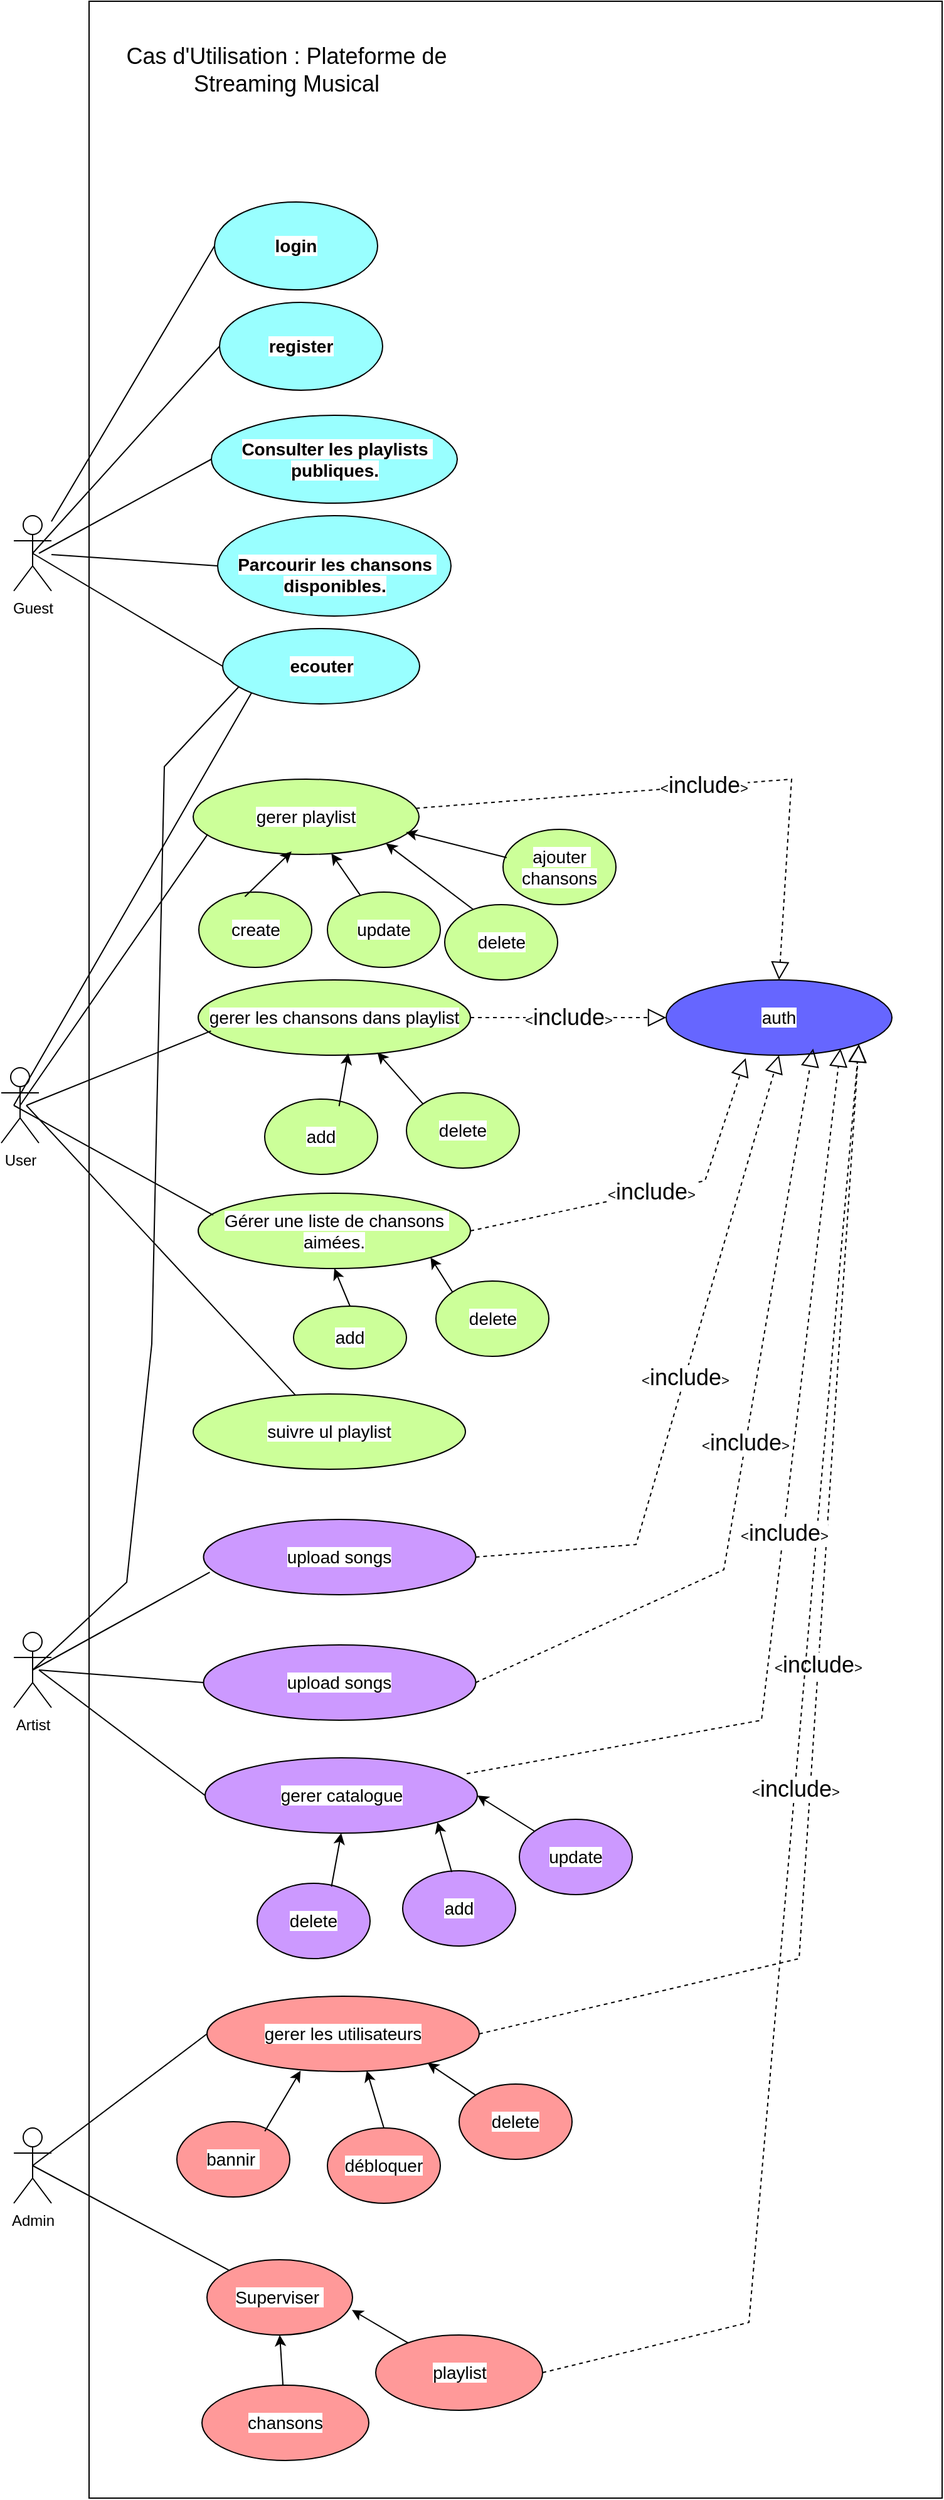<mxfile version="26.0.6">
  <diagram id="C5RBs43oDa-KdzZeNtuy" name="Page-1">
    <mxGraphModel dx="1698" dy="1969" grid="1" gridSize="10" guides="1" tooltips="1" connect="1" arrows="1" fold="1" page="1" pageScale="1" pageWidth="827" pageHeight="1169" math="0" shadow="0">
      <root>
        <mxCell id="WIyWlLk6GJQsqaUBKTNV-0" />
        <mxCell id="WIyWlLk6GJQsqaUBKTNV-1" parent="WIyWlLk6GJQsqaUBKTNV-0" />
        <mxCell id="t3SlZqe1kz81l5XPFdOe-0" value="Guest" style="shape=umlActor;verticalLabelPosition=bottom;verticalAlign=top;html=1;outlineConnect=0;" vertex="1" parent="WIyWlLk6GJQsqaUBKTNV-1">
          <mxGeometry x="80" y="70" width="30" height="60" as="geometry" />
        </mxCell>
        <mxCell id="t3SlZqe1kz81l5XPFdOe-1" value="" style="rounded=0;whiteSpace=wrap;html=1;" vertex="1" parent="WIyWlLk6GJQsqaUBKTNV-1">
          <mxGeometry x="140" y="-340" width="680" height="1990" as="geometry" />
        </mxCell>
        <mxCell id="t3SlZqe1kz81l5XPFdOe-2" value="Artist" style="shape=umlActor;verticalLabelPosition=bottom;verticalAlign=top;html=1;outlineConnect=0;" vertex="1" parent="WIyWlLk6GJQsqaUBKTNV-1">
          <mxGeometry x="80" y="960" width="30" height="60" as="geometry" />
        </mxCell>
        <mxCell id="t3SlZqe1kz81l5XPFdOe-3" value="User" style="shape=umlActor;verticalLabelPosition=bottom;verticalAlign=top;html=1;outlineConnect=0;" vertex="1" parent="WIyWlLk6GJQsqaUBKTNV-1">
          <mxGeometry x="70" y="510" width="30" height="60" as="geometry" />
        </mxCell>
        <mxCell id="t3SlZqe1kz81l5XPFdOe-4" value="Admin" style="shape=umlActor;verticalLabelPosition=bottom;verticalAlign=top;html=1;outlineConnect=0;" vertex="1" parent="WIyWlLk6GJQsqaUBKTNV-1">
          <mxGeometry x="80" y="1355" width="30" height="60" as="geometry" />
        </mxCell>
        <mxCell id="t3SlZqe1kz81l5XPFdOe-7" value="&lt;span style=&quot;font-family: &amp;quot;Nunito Sans&amp;quot;, sans-serif; font-size: 14px; text-align: start; white-space-collapse: preserve; background-color: rgb(255, 255, 255);&quot;&gt;&lt;b&gt;Consulter les playlists publiques.&lt;/b&gt;&lt;/span&gt;" style="ellipse;whiteSpace=wrap;html=1;fillColor=#99FFFF;" vertex="1" parent="WIyWlLk6GJQsqaUBKTNV-1">
          <mxGeometry x="237.5" y="-10" width="196" height="70" as="geometry" />
        </mxCell>
        <mxCell id="t3SlZqe1kz81l5XPFdOe-8" value="&lt;b&gt;&lt;br&gt;&lt;span style=&quot;color: rgb(0, 0, 0); font-family: &amp;quot;Nunito Sans&amp;quot;, sans-serif; font-size: 14px; font-style: normal; font-variant-ligatures: normal; font-variant-caps: normal; letter-spacing: normal; orphans: 2; text-align: start; text-indent: 0px; text-transform: none; widows: 2; word-spacing: 0px; -webkit-text-stroke-width: 0px; white-space: pre-wrap; background-color: rgb(255, 255, 255); text-decoration-thickness: initial; text-decoration-style: initial; text-decoration-color: initial; float: none; display: inline !important;&quot;&gt;Parcourir les chansons disponibles.&lt;/span&gt;&lt;/b&gt;" style="ellipse;whiteSpace=wrap;html=1;fillColor=#99FFFF;" vertex="1" parent="WIyWlLk6GJQsqaUBKTNV-1">
          <mxGeometry x="242.5" y="70" width="186" height="80" as="geometry" />
        </mxCell>
        <mxCell id="t3SlZqe1kz81l5XPFdOe-9" value="&lt;div style=&quot;text-align: start;&quot;&gt;&lt;span style=&quot;color: light-dark(rgb(0, 0, 0), rgb(255, 255, 255)); font-size: 14px; white-space-collapse: preserve; background-color: rgb(255, 255, 255);&quot;&gt;&lt;font face=&quot;Nunito Sans, sans-serif&quot;&gt;gerer playlist&lt;/font&gt;&lt;/span&gt;&lt;/div&gt;" style="ellipse;whiteSpace=wrap;html=1;fillColor=#CCFF99;" vertex="1" parent="WIyWlLk6GJQsqaUBKTNV-1">
          <mxGeometry x="223" y="280" width="180" height="60" as="geometry" />
        </mxCell>
        <mxCell id="t3SlZqe1kz81l5XPFdOe-10" value="&lt;div style=&quot;text-align: start;&quot;&gt;&lt;span style=&quot;color: light-dark(rgb(0, 0, 0), rgb(255, 255, 255)); font-size: 14px; white-space-collapse: preserve; background-color: rgb(255, 255, 255);&quot;&gt;&lt;font face=&quot;Nunito Sans, sans-serif&quot;&gt;create&lt;/font&gt;&lt;/span&gt;&lt;/div&gt;" style="ellipse;whiteSpace=wrap;html=1;fillColor=#CCFF99;" vertex="1" parent="WIyWlLk6GJQsqaUBKTNV-1">
          <mxGeometry x="227.5" y="370" width="90" height="60" as="geometry" />
        </mxCell>
        <mxCell id="t3SlZqe1kz81l5XPFdOe-11" value="&lt;div style=&quot;text-align: start;&quot;&gt;&lt;span style=&quot;color: light-dark(rgb(0, 0, 0), rgb(255, 255, 255)); font-size: 14px; white-space-collapse: preserve; background-color: rgb(255, 255, 255);&quot;&gt;&lt;font face=&quot;Nunito Sans, sans-serif&quot;&gt;delete&lt;/font&gt;&lt;/span&gt;&lt;/div&gt;" style="ellipse;whiteSpace=wrap;html=1;fillColor=#CCFF99;" vertex="1" parent="WIyWlLk6GJQsqaUBKTNV-1">
          <mxGeometry x="423.5" y="380" width="90" height="60" as="geometry" />
        </mxCell>
        <mxCell id="t3SlZqe1kz81l5XPFdOe-12" value="&lt;div style=&quot;text-align: start;&quot;&gt;&lt;span style=&quot;color: light-dark(rgb(0, 0, 0), rgb(255, 255, 255)); font-size: 14px; white-space-collapse: preserve; background-color: rgb(255, 255, 255);&quot;&gt;&lt;font face=&quot;Nunito Sans, sans-serif&quot;&gt;update&lt;/font&gt;&lt;/span&gt;&lt;/div&gt;" style="ellipse;whiteSpace=wrap;html=1;fillColor=#CCFF99;" vertex="1" parent="WIyWlLk6GJQsqaUBKTNV-1">
          <mxGeometry x="330" y="370" width="90" height="60" as="geometry" />
        </mxCell>
        <mxCell id="t3SlZqe1kz81l5XPFdOe-13" value="&lt;font face=&quot;Nunito Sans, sans-serif&quot;&gt;&lt;span style=&quot;font-size: 14px; white-space-collapse: preserve; background-color: rgb(255, 255, 255);&quot;&gt;gerer les chansons dans playlist&lt;/span&gt;&lt;/font&gt;" style="ellipse;whiteSpace=wrap;html=1;fillColor=#CCFF99;" vertex="1" parent="WIyWlLk6GJQsqaUBKTNV-1">
          <mxGeometry x="227" y="440" width="217" height="60" as="geometry" />
        </mxCell>
        <mxCell id="t3SlZqe1kz81l5XPFdOe-14" value="&lt;div style=&quot;text-align: start;&quot;&gt;&lt;span style=&quot;color: light-dark(rgb(0, 0, 0), rgb(255, 255, 255)); font-size: 14px; white-space-collapse: preserve; background-color: rgb(255, 255, 255);&quot;&gt;&lt;font face=&quot;Nunito Sans, sans-serif&quot;&gt;add&lt;/font&gt;&lt;/span&gt;&lt;/div&gt;" style="ellipse;whiteSpace=wrap;html=1;fillColor=#CCFF99;" vertex="1" parent="WIyWlLk6GJQsqaUBKTNV-1">
          <mxGeometry x="280" y="535" width="90" height="60" as="geometry" />
        </mxCell>
        <mxCell id="t3SlZqe1kz81l5XPFdOe-15" value="&lt;div style=&quot;text-align: start;&quot;&gt;&lt;span style=&quot;color: light-dark(rgb(0, 0, 0), rgb(255, 255, 255)); font-size: 14px; white-space-collapse: preserve; background-color: rgb(255, 255, 255);&quot;&gt;&lt;font face=&quot;Nunito Sans, sans-serif&quot;&gt;delete&lt;/font&gt;&lt;/span&gt;&lt;/div&gt;" style="ellipse;whiteSpace=wrap;html=1;fillColor=#CCFF99;" vertex="1" parent="WIyWlLk6GJQsqaUBKTNV-1">
          <mxGeometry x="393" y="530" width="90" height="60" as="geometry" />
        </mxCell>
        <mxCell id="t3SlZqe1kz81l5XPFdOe-17" value="&lt;font face=&quot;Nunito Sans, sans-serif&quot;&gt;&lt;span style=&quot;font-size: 14px; white-space-collapse: preserve; background-color: rgb(255, 255, 255);&quot;&gt;suivre ul playlist&lt;/span&gt;&lt;/font&gt;" style="ellipse;whiteSpace=wrap;html=1;fillColor=#CCFF99;" vertex="1" parent="WIyWlLk6GJQsqaUBKTNV-1">
          <mxGeometry x="223" y="770" width="217" height="60" as="geometry" />
        </mxCell>
        <mxCell id="t3SlZqe1kz81l5XPFdOe-18" value="&lt;span style=&quot;font-family: &amp;quot;Nunito Sans&amp;quot;, sans-serif; font-size: 14px; text-align: start; white-space-collapse: preserve; background-color: rgb(255, 255, 255);&quot;&gt;Gérer une liste de chansons aimées.&lt;/span&gt;" style="ellipse;whiteSpace=wrap;html=1;fillColor=#CCFF99;" vertex="1" parent="WIyWlLk6GJQsqaUBKTNV-1">
          <mxGeometry x="227" y="610" width="217" height="60" as="geometry" />
        </mxCell>
        <mxCell id="t3SlZqe1kz81l5XPFdOe-19" value="&lt;div style=&quot;text-align: start;&quot;&gt;&lt;span style=&quot;color: light-dark(rgb(0, 0, 0), rgb(255, 255, 255)); font-size: 14px; white-space-collapse: preserve; background-color: rgb(255, 255, 255);&quot;&gt;&lt;font face=&quot;Nunito Sans, sans-serif&quot;&gt;add&lt;/font&gt;&lt;/span&gt;&lt;/div&gt;" style="ellipse;whiteSpace=wrap;html=1;fillColor=#CCFF99;" vertex="1" parent="WIyWlLk6GJQsqaUBKTNV-1">
          <mxGeometry x="303" y="700" width="90" height="50" as="geometry" />
        </mxCell>
        <mxCell id="t3SlZqe1kz81l5XPFdOe-20" value="&lt;div style=&quot;text-align: start;&quot;&gt;&lt;span style=&quot;color: light-dark(rgb(0, 0, 0), rgb(255, 255, 255)); font-size: 14px; white-space-collapse: preserve; background-color: rgb(255, 255, 255);&quot;&gt;&lt;font face=&quot;Nunito Sans, sans-serif&quot;&gt;delete&lt;/font&gt;&lt;/span&gt;&lt;/div&gt;" style="ellipse;whiteSpace=wrap;html=1;fillColor=#CCFF99;" vertex="1" parent="WIyWlLk6GJQsqaUBKTNV-1">
          <mxGeometry x="416.5" y="680" width="90" height="60" as="geometry" />
        </mxCell>
        <mxCell id="t3SlZqe1kz81l5XPFdOe-21" value="&lt;font face=&quot;Nunito Sans, sans-serif&quot;&gt;&lt;span style=&quot;font-size: 14px; white-space-collapse: preserve; background-color: rgb(255, 255, 255);&quot;&gt;upload songs&lt;/span&gt;&lt;/font&gt;" style="ellipse;whiteSpace=wrap;html=1;fillColor=#CC99FF;" vertex="1" parent="WIyWlLk6GJQsqaUBKTNV-1">
          <mxGeometry x="231.25" y="870" width="217" height="60" as="geometry" />
        </mxCell>
        <mxCell id="t3SlZqe1kz81l5XPFdOe-22" value="&lt;font face=&quot;Nunito Sans, sans-serif&quot;&gt;&lt;span style=&quot;font-size: 14px; white-space-collapse: preserve; background-color: rgb(255, 255, 255);&quot;&gt;upload songs&lt;/span&gt;&lt;/font&gt;" style="ellipse;whiteSpace=wrap;html=1;fillColor=#CC99FF;" vertex="1" parent="WIyWlLk6GJQsqaUBKTNV-1">
          <mxGeometry x="231.25" y="970" width="217" height="60" as="geometry" />
        </mxCell>
        <mxCell id="t3SlZqe1kz81l5XPFdOe-23" value="&lt;font face=&quot;Nunito Sans, sans-serif&quot;&gt;&lt;span style=&quot;font-size: 14px; white-space-collapse: preserve; background-color: rgb(255, 255, 255);&quot;&gt;gerer &lt;/span&gt;&lt;/font&gt;&lt;span style=&quot;background-color: light-dark(rgb(255, 255, 255), rgb(18, 18, 18)); font-size: 14px; white-space-collapse: preserve; font-family: &amp;quot;Nunito Sans&amp;quot;, sans-serif; color: light-dark(rgb(0, 0, 0), rgb(255, 255, 255));&quot;&gt;catalogue&lt;/span&gt;" style="ellipse;whiteSpace=wrap;html=1;fillColor=#CC99FF;" vertex="1" parent="WIyWlLk6GJQsqaUBKTNV-1">
          <mxGeometry x="232.5" y="1060" width="217" height="60" as="geometry" />
        </mxCell>
        <mxCell id="t3SlZqe1kz81l5XPFdOe-25" value="&lt;font face=&quot;Nunito Sans, sans-serif&quot;&gt;&lt;span style=&quot;font-size: 14px; white-space-collapse: preserve; background-color: rgb(255, 255, 255);&quot;&gt;gerer les utilisateurs&lt;/span&gt;&lt;/font&gt;" style="ellipse;whiteSpace=wrap;html=1;fillColor=#FF9999;" vertex="1" parent="WIyWlLk6GJQsqaUBKTNV-1">
          <mxGeometry x="234" y="1250" width="217" height="60" as="geometry" />
        </mxCell>
        <mxCell id="t3SlZqe1kz81l5XPFdOe-26" value="&lt;div style=&quot;text-align: start;&quot;&gt;&lt;span style=&quot;font-family: &amp;quot;Nunito Sans&amp;quot;, sans-serif; font-size: 14px; white-space-collapse: preserve; background-color: rgb(255, 255, 255);&quot;&gt;bannir &lt;/span&gt;&lt;/div&gt;" style="ellipse;whiteSpace=wrap;html=1;fillColor=#FF9999;" vertex="1" parent="WIyWlLk6GJQsqaUBKTNV-1">
          <mxGeometry x="210" y="1350" width="90" height="60" as="geometry" />
        </mxCell>
        <mxCell id="t3SlZqe1kz81l5XPFdOe-27" value="&lt;div style=&quot;text-align: start;&quot;&gt;&lt;span style=&quot;color: light-dark(rgb(0, 0, 0), rgb(255, 255, 255)); font-size: 14px; white-space-collapse: preserve; background-color: rgb(255, 255, 255);&quot;&gt;&lt;font face=&quot;Nunito Sans, sans-serif&quot;&gt;delete&lt;/font&gt;&lt;/span&gt;&lt;/div&gt;" style="ellipse;whiteSpace=wrap;html=1;fillColor=#FF9999;" vertex="1" parent="WIyWlLk6GJQsqaUBKTNV-1">
          <mxGeometry x="435" y="1320" width="90" height="60" as="geometry" />
        </mxCell>
        <mxCell id="t3SlZqe1kz81l5XPFdOe-28" value="&lt;div style=&quot;text-align: start;&quot;&gt;&lt;span style=&quot;font-family: &amp;quot;Nunito Sans&amp;quot;, sans-serif; font-size: 14px; white-space-collapse: preserve; background-color: rgb(255, 255, 255);&quot;&gt;débloquer&lt;/span&gt;&lt;/div&gt;" style="ellipse;whiteSpace=wrap;html=1;fillColor=#FF9999;" vertex="1" parent="WIyWlLk6GJQsqaUBKTNV-1">
          <mxGeometry x="330" y="1355" width="90" height="60" as="geometry" />
        </mxCell>
        <mxCell id="t3SlZqe1kz81l5XPFdOe-29" value="&lt;font face=&quot;Nunito Sans, sans-serif&quot;&gt;&lt;span style=&quot;font-size: 14px; white-space-collapse: preserve; background-color: rgb(255, 255, 255);&quot;&gt;chansons&lt;/span&gt;&lt;/font&gt;" style="ellipse;whiteSpace=wrap;html=1;fillColor=#FF9999;" vertex="1" parent="WIyWlLk6GJQsqaUBKTNV-1">
          <mxGeometry x="230" y="1560" width="133" height="60" as="geometry" />
        </mxCell>
        <mxCell id="t3SlZqe1kz81l5XPFdOe-30" value="&lt;div style=&quot;text-align: start;&quot;&gt;&lt;span style=&quot;font-family: &amp;quot;Nunito Sans&amp;quot;, sans-serif; font-size: 14px; white-space-collapse: preserve; background-color: rgb(255, 255, 255);&quot;&gt;Superviser &lt;/span&gt;&lt;/div&gt;" style="ellipse;whiteSpace=wrap;html=1;fillColor=#FF9999;" vertex="1" parent="WIyWlLk6GJQsqaUBKTNV-1">
          <mxGeometry x="234" y="1460" width="116" height="60" as="geometry" />
        </mxCell>
        <mxCell id="t3SlZqe1kz81l5XPFdOe-31" value="&lt;font face=&quot;Nunito Sans, sans-serif&quot;&gt;&lt;span style=&quot;font-size: 14px; white-space-collapse: preserve; background-color: rgb(255, 255, 255);&quot;&gt;playlist&lt;/span&gt;&lt;/font&gt;" style="ellipse;whiteSpace=wrap;html=1;fillColor=#FF9999;" vertex="1" parent="WIyWlLk6GJQsqaUBKTNV-1">
          <mxGeometry x="368.5" y="1520" width="133" height="60" as="geometry" />
        </mxCell>
        <mxCell id="t3SlZqe1kz81l5XPFdOe-33" value="&lt;span style=&quot;font-family: &amp;quot;Nunito Sans&amp;quot;, sans-serif; font-size: 14px; text-align: start; white-space-collapse: preserve; background-color: rgb(255, 255, 255);&quot;&gt;&lt;b&gt;register&lt;/b&gt;&lt;/span&gt;" style="ellipse;whiteSpace=wrap;html=1;fillColor=#99FFFF;" vertex="1" parent="WIyWlLk6GJQsqaUBKTNV-1">
          <mxGeometry x="244" y="-100" width="130" height="70" as="geometry" />
        </mxCell>
        <mxCell id="t3SlZqe1kz81l5XPFdOe-34" value="&lt;font style=&quot;font-size: 18px;&quot;&gt;Cas d&#39;Utilisation : Plateforme de Streaming Musical&lt;/font&gt;" style="text;html=1;align=center;verticalAlign=middle;whiteSpace=wrap;rounded=0;" vertex="1" parent="WIyWlLk6GJQsqaUBKTNV-1">
          <mxGeometry x="158.5" y="-300" width="276.5" height="30" as="geometry" />
        </mxCell>
        <mxCell id="t3SlZqe1kz81l5XPFdOe-35" value="" style="endArrow=classic;html=1;rounded=0;entryX=0.436;entryY=0.96;entryDx=0;entryDy=0;entryPerimeter=0;exitX=0.408;exitY=0.061;exitDx=0;exitDy=0;exitPerimeter=0;" edge="1" parent="WIyWlLk6GJQsqaUBKTNV-1" source="t3SlZqe1kz81l5XPFdOe-10" target="t3SlZqe1kz81l5XPFdOe-9">
          <mxGeometry width="50" height="50" relative="1" as="geometry">
            <mxPoint x="723" y="540" as="sourcePoint" />
            <mxPoint x="773" y="490" as="targetPoint" />
          </mxGeometry>
        </mxCell>
        <mxCell id="t3SlZqe1kz81l5XPFdOe-36" value="" style="endArrow=classic;html=1;rounded=0;" edge="1" parent="WIyWlLk6GJQsqaUBKTNV-1" source="t3SlZqe1kz81l5XPFdOe-12" target="t3SlZqe1kz81l5XPFdOe-9">
          <mxGeometry width="50" height="50" relative="1" as="geometry">
            <mxPoint x="310" y="399" as="sourcePoint" />
            <mxPoint x="331" y="348" as="targetPoint" />
          </mxGeometry>
        </mxCell>
        <mxCell id="t3SlZqe1kz81l5XPFdOe-37" value="" style="endArrow=classic;html=1;rounded=0;exitX=0.251;exitY=0.063;exitDx=0;exitDy=0;exitPerimeter=0;entryX=1;entryY=1;entryDx=0;entryDy=0;" edge="1" parent="WIyWlLk6GJQsqaUBKTNV-1" source="t3SlZqe1kz81l5XPFdOe-11" target="t3SlZqe1kz81l5XPFdOe-9">
          <mxGeometry width="50" height="50" relative="1" as="geometry">
            <mxPoint x="388" y="378" as="sourcePoint" />
            <mxPoint x="365" y="349" as="targetPoint" />
          </mxGeometry>
        </mxCell>
        <mxCell id="t3SlZqe1kz81l5XPFdOe-38" value="" style="endArrow=classic;html=1;rounded=0;entryX=0.551;entryY=0.976;entryDx=0;entryDy=0;entryPerimeter=0;exitX=0.659;exitY=0.094;exitDx=0;exitDy=0;exitPerimeter=0;" edge="1" parent="WIyWlLk6GJQsqaUBKTNV-1" source="t3SlZqe1kz81l5XPFdOe-14" target="t3SlZqe1kz81l5XPFdOe-13">
          <mxGeometry width="50" height="50" relative="1" as="geometry">
            <mxPoint x="613" y="630" as="sourcePoint" />
            <mxPoint x="663" y="580" as="targetPoint" />
          </mxGeometry>
        </mxCell>
        <mxCell id="t3SlZqe1kz81l5XPFdOe-39" value="" style="endArrow=classic;html=1;rounded=0;entryX=0.658;entryY=0.963;entryDx=0;entryDy=0;entryPerimeter=0;exitX=0;exitY=0;exitDx=0;exitDy=0;" edge="1" parent="WIyWlLk6GJQsqaUBKTNV-1" source="t3SlZqe1kz81l5XPFdOe-15" target="t3SlZqe1kz81l5XPFdOe-13">
          <mxGeometry width="50" height="50" relative="1" as="geometry">
            <mxPoint x="349" y="551" as="sourcePoint" />
            <mxPoint x="357" y="509" as="targetPoint" />
          </mxGeometry>
        </mxCell>
        <mxCell id="t3SlZqe1kz81l5XPFdOe-40" value="" style="endArrow=classic;html=1;rounded=0;entryX=0.5;entryY=1;entryDx=0;entryDy=0;exitX=0.5;exitY=0;exitDx=0;exitDy=0;" edge="1" parent="WIyWlLk6GJQsqaUBKTNV-1" source="t3SlZqe1kz81l5XPFdOe-19" target="t3SlZqe1kz81l5XPFdOe-18">
          <mxGeometry width="50" height="50" relative="1" as="geometry">
            <mxPoint x="349" y="551" as="sourcePoint" />
            <mxPoint x="357" y="509" as="targetPoint" />
          </mxGeometry>
        </mxCell>
        <mxCell id="t3SlZqe1kz81l5XPFdOe-41" value="" style="endArrow=classic;html=1;rounded=0;entryX=1;entryY=1;entryDx=0;entryDy=0;exitX=0;exitY=0;exitDx=0;exitDy=0;" edge="1" parent="WIyWlLk6GJQsqaUBKTNV-1" source="t3SlZqe1kz81l5XPFdOe-20" target="t3SlZqe1kz81l5XPFdOe-18">
          <mxGeometry width="50" height="50" relative="1" as="geometry">
            <mxPoint x="368" y="712" as="sourcePoint" />
            <mxPoint x="346" y="680" as="targetPoint" />
          </mxGeometry>
        </mxCell>
        <mxCell id="t3SlZqe1kz81l5XPFdOe-42" value="&lt;span style=&quot;font-family: &amp;quot;Nunito Sans&amp;quot;, sans-serif; font-size: 14px; text-align: start; white-space-collapse: preserve; background-color: rgb(255, 255, 255);&quot;&gt;&lt;b&gt;login&lt;/b&gt;&lt;/span&gt;" style="ellipse;whiteSpace=wrap;html=1;fillColor=#99FFFF;" vertex="1" parent="WIyWlLk6GJQsqaUBKTNV-1">
          <mxGeometry x="240" y="-180" width="130" height="70" as="geometry" />
        </mxCell>
        <mxCell id="t3SlZqe1kz81l5XPFdOe-43" value="" style="endArrow=none;html=1;rounded=0;entryX=0;entryY=0.5;entryDx=0;entryDy=0;" edge="1" parent="WIyWlLk6GJQsqaUBKTNV-1" source="t3SlZqe1kz81l5XPFdOe-0" target="t3SlZqe1kz81l5XPFdOe-42">
          <mxGeometry width="50" height="50" relative="1" as="geometry">
            <mxPoint x="500" y="180" as="sourcePoint" />
            <mxPoint x="550" y="130" as="targetPoint" />
          </mxGeometry>
        </mxCell>
        <mxCell id="t3SlZqe1kz81l5XPFdOe-44" value="" style="endArrow=none;html=1;rounded=0;entryX=0;entryY=0.5;entryDx=0;entryDy=0;exitX=0.5;exitY=0.5;exitDx=0;exitDy=0;exitPerimeter=0;" edge="1" parent="WIyWlLk6GJQsqaUBKTNV-1" source="t3SlZqe1kz81l5XPFdOe-0" target="t3SlZqe1kz81l5XPFdOe-33">
          <mxGeometry width="50" height="50" relative="1" as="geometry">
            <mxPoint x="120" y="93" as="sourcePoint" />
            <mxPoint x="240" y="-45" as="targetPoint" />
          </mxGeometry>
        </mxCell>
        <mxCell id="t3SlZqe1kz81l5XPFdOe-45" value="" style="endArrow=none;html=1;rounded=0;entryX=0;entryY=0.5;entryDx=0;entryDy=0;" edge="1" parent="WIyWlLk6GJQsqaUBKTNV-1" target="t3SlZqe1kz81l5XPFdOe-7">
          <mxGeometry width="50" height="50" relative="1" as="geometry">
            <mxPoint x="100" y="100" as="sourcePoint" />
            <mxPoint x="244" y="35" as="targetPoint" />
          </mxGeometry>
        </mxCell>
        <mxCell id="t3SlZqe1kz81l5XPFdOe-46" value="" style="endArrow=none;html=1;rounded=0;entryX=0;entryY=0.5;entryDx=0;entryDy=0;" edge="1" parent="WIyWlLk6GJQsqaUBKTNV-1" source="t3SlZqe1kz81l5XPFdOe-0" target="t3SlZqe1kz81l5XPFdOe-8">
          <mxGeometry width="50" height="50" relative="1" as="geometry">
            <mxPoint x="110" y="110" as="sourcePoint" />
            <mxPoint x="238" y="125" as="targetPoint" />
          </mxGeometry>
        </mxCell>
        <mxCell id="t3SlZqe1kz81l5XPFdOe-47" value="&lt;div style=&quot;text-align: start;&quot;&gt;&lt;span style=&quot;color: light-dark(rgb(0, 0, 0), rgb(255, 255, 255)); font-size: 14px; white-space-collapse: preserve; background-color: rgb(255, 255, 255);&quot;&gt;&lt;font face=&quot;Nunito Sans, sans-serif&quot;&gt;delete&lt;/font&gt;&lt;/span&gt;&lt;/div&gt;" style="ellipse;whiteSpace=wrap;html=1;fillColor=#CC99FF;" vertex="1" parent="WIyWlLk6GJQsqaUBKTNV-1">
          <mxGeometry x="274" y="1160" width="90" height="60" as="geometry" />
        </mxCell>
        <mxCell id="t3SlZqe1kz81l5XPFdOe-48" value="&lt;div style=&quot;text-align: start;&quot;&gt;&lt;span style=&quot;color: light-dark(rgb(0, 0, 0), rgb(255, 255, 255)); font-size: 14px; white-space-collapse: preserve; background-color: rgb(255, 255, 255);&quot;&gt;&lt;font face=&quot;Nunito Sans, sans-serif&quot;&gt;update&lt;/font&gt;&lt;/span&gt;&lt;/div&gt;" style="ellipse;whiteSpace=wrap;html=1;fillColor=#CC99FF;" vertex="1" parent="WIyWlLk6GJQsqaUBKTNV-1">
          <mxGeometry x="483" y="1109" width="90" height="60" as="geometry" />
        </mxCell>
        <mxCell id="t3SlZqe1kz81l5XPFdOe-49" value="&lt;div style=&quot;text-align: start;&quot;&gt;&lt;span style=&quot;color: light-dark(rgb(0, 0, 0), rgb(255, 255, 255)); font-size: 14px; white-space-collapse: preserve; background-color: rgb(255, 255, 255);&quot;&gt;&lt;font face=&quot;Nunito Sans, sans-serif&quot;&gt;add&lt;/font&gt;&lt;/span&gt;&lt;/div&gt;" style="ellipse;whiteSpace=wrap;html=1;fillColor=#CC99FF;" vertex="1" parent="WIyWlLk6GJQsqaUBKTNV-1">
          <mxGeometry x="390" y="1150" width="90" height="60" as="geometry" />
        </mxCell>
        <mxCell id="t3SlZqe1kz81l5XPFdOe-51" value="" style="endArrow=classic;html=1;rounded=0;entryX=1;entryY=0.5;entryDx=0;entryDy=0;" edge="1" parent="WIyWlLk6GJQsqaUBKTNV-1" source="t3SlZqe1kz81l5XPFdOe-48" target="t3SlZqe1kz81l5XPFdOe-23">
          <mxGeometry width="50" height="50" relative="1" as="geometry">
            <mxPoint x="670" y="1060" as="sourcePoint" />
            <mxPoint x="720" y="1010" as="targetPoint" />
          </mxGeometry>
        </mxCell>
        <mxCell id="t3SlZqe1kz81l5XPFdOe-52" value="" style="endArrow=classic;html=1;rounded=0;entryX=1;entryY=1;entryDx=0;entryDy=0;exitX=0.434;exitY=0.017;exitDx=0;exitDy=0;exitPerimeter=0;" edge="1" parent="WIyWlLk6GJQsqaUBKTNV-1" source="t3SlZqe1kz81l5XPFdOe-49" target="t3SlZqe1kz81l5XPFdOe-23">
          <mxGeometry width="50" height="50" relative="1" as="geometry">
            <mxPoint x="505" y="1129" as="sourcePoint" />
            <mxPoint x="460" y="1100" as="targetPoint" />
          </mxGeometry>
        </mxCell>
        <mxCell id="t3SlZqe1kz81l5XPFdOe-53" value="" style="endArrow=classic;html=1;rounded=0;entryX=0.5;entryY=1;entryDx=0;entryDy=0;exitX=0.658;exitY=0.044;exitDx=0;exitDy=0;exitPerimeter=0;" edge="1" parent="WIyWlLk6GJQsqaUBKTNV-1" source="t3SlZqe1kz81l5XPFdOe-47" target="t3SlZqe1kz81l5XPFdOe-23">
          <mxGeometry width="50" height="50" relative="1" as="geometry">
            <mxPoint x="439" y="1161" as="sourcePoint" />
            <mxPoint x="428" y="1121" as="targetPoint" />
          </mxGeometry>
        </mxCell>
        <mxCell id="t3SlZqe1kz81l5XPFdOe-54" value="" style="endArrow=none;html=1;rounded=0;entryX=0.064;entryY=0.732;entryDx=0;entryDy=0;exitX=0.5;exitY=0.5;exitDx=0;exitDy=0;exitPerimeter=0;entryPerimeter=0;" edge="1" parent="WIyWlLk6GJQsqaUBKTNV-1" source="t3SlZqe1kz81l5XPFdOe-3" target="t3SlZqe1kz81l5XPFdOe-9">
          <mxGeometry width="50" height="50" relative="1" as="geometry">
            <mxPoint x="120" y="121" as="sourcePoint" />
            <mxPoint x="243" y="210" as="targetPoint" />
          </mxGeometry>
        </mxCell>
        <mxCell id="t3SlZqe1kz81l5XPFdOe-55" value="" style="endArrow=none;html=1;rounded=0;entryX=0.047;entryY=0.678;entryDx=0;entryDy=0;entryPerimeter=0;" edge="1" parent="WIyWlLk6GJQsqaUBKTNV-1" target="t3SlZqe1kz81l5XPFdOe-13">
          <mxGeometry width="50" height="50" relative="1" as="geometry">
            <mxPoint x="90" y="540" as="sourcePoint" />
            <mxPoint x="245" y="334" as="targetPoint" />
          </mxGeometry>
        </mxCell>
        <mxCell id="t3SlZqe1kz81l5XPFdOe-56" value="" style="endArrow=none;html=1;rounded=0;entryX=0.055;entryY=0.291;entryDx=0;entryDy=0;entryPerimeter=0;" edge="1" parent="WIyWlLk6GJQsqaUBKTNV-1" target="t3SlZqe1kz81l5XPFdOe-18">
          <mxGeometry width="50" height="50" relative="1" as="geometry">
            <mxPoint x="80" y="540" as="sourcePoint" />
            <mxPoint x="247" y="491" as="targetPoint" />
          </mxGeometry>
        </mxCell>
        <mxCell id="t3SlZqe1kz81l5XPFdOe-57" value="" style="endArrow=none;html=1;rounded=0;" edge="1" parent="WIyWlLk6GJQsqaUBKTNV-1" target="t3SlZqe1kz81l5XPFdOe-17">
          <mxGeometry width="50" height="50" relative="1" as="geometry">
            <mxPoint x="90" y="540" as="sourcePoint" />
            <mxPoint x="249" y="637" as="targetPoint" />
          </mxGeometry>
        </mxCell>
        <mxCell id="t3SlZqe1kz81l5XPFdOe-58" value="" style="endArrow=none;html=1;rounded=0;exitX=0.5;exitY=0.5;exitDx=0;exitDy=0;exitPerimeter=0;entryX=0.023;entryY=0.702;entryDx=0;entryDy=0;entryPerimeter=0;" edge="1" parent="WIyWlLk6GJQsqaUBKTNV-1" source="t3SlZqe1kz81l5XPFdOe-2" target="t3SlZqe1kz81l5XPFdOe-21">
          <mxGeometry width="50" height="50" relative="1" as="geometry">
            <mxPoint x="100" y="550" as="sourcePoint" />
            <mxPoint x="315" y="781" as="targetPoint" />
          </mxGeometry>
        </mxCell>
        <mxCell id="t3SlZqe1kz81l5XPFdOe-59" value="" style="endArrow=none;html=1;rounded=0;entryX=0;entryY=0.5;entryDx=0;entryDy=0;" edge="1" parent="WIyWlLk6GJQsqaUBKTNV-1" target="t3SlZqe1kz81l5XPFdOe-22">
          <mxGeometry width="50" height="50" relative="1" as="geometry">
            <mxPoint x="100" y="990" as="sourcePoint" />
            <mxPoint x="246" y="922" as="targetPoint" />
          </mxGeometry>
        </mxCell>
        <mxCell id="t3SlZqe1kz81l5XPFdOe-60" value="" style="endArrow=none;html=1;rounded=0;entryX=0;entryY=0.5;entryDx=0;entryDy=0;" edge="1" parent="WIyWlLk6GJQsqaUBKTNV-1" target="t3SlZqe1kz81l5XPFdOe-23">
          <mxGeometry width="50" height="50" relative="1" as="geometry">
            <mxPoint x="100" y="990" as="sourcePoint" />
            <mxPoint x="241" y="1010" as="targetPoint" />
          </mxGeometry>
        </mxCell>
        <mxCell id="t3SlZqe1kz81l5XPFdOe-61" value="" style="endArrow=classic;html=1;rounded=0;entryX=0.81;entryY=0.886;entryDx=0;entryDy=0;entryPerimeter=0;" edge="1" parent="WIyWlLk6GJQsqaUBKTNV-1" source="t3SlZqe1kz81l5XPFdOe-27" target="t3SlZqe1kz81l5XPFdOe-25">
          <mxGeometry width="50" height="50" relative="1" as="geometry">
            <mxPoint x="410" y="1380" as="sourcePoint" />
            <mxPoint x="460" y="1330" as="targetPoint" />
          </mxGeometry>
        </mxCell>
        <mxCell id="t3SlZqe1kz81l5XPFdOe-62" value="" style="endArrow=classic;html=1;rounded=0;entryX=0.587;entryY=0.989;entryDx=0;entryDy=0;entryPerimeter=0;exitX=0.5;exitY=0;exitDx=0;exitDy=0;" edge="1" parent="WIyWlLk6GJQsqaUBKTNV-1" source="t3SlZqe1kz81l5XPFdOe-28" target="t3SlZqe1kz81l5XPFdOe-25">
          <mxGeometry width="50" height="50" relative="1" as="geometry">
            <mxPoint x="457" y="1339" as="sourcePoint" />
            <mxPoint x="416" y="1313" as="targetPoint" />
          </mxGeometry>
        </mxCell>
        <mxCell id="t3SlZqe1kz81l5XPFdOe-63" value="" style="endArrow=classic;html=1;rounded=0;entryX=0.344;entryY=0.989;entryDx=0;entryDy=0;entryPerimeter=0;exitX=0.779;exitY=0.128;exitDx=0;exitDy=0;exitPerimeter=0;" edge="1" parent="WIyWlLk6GJQsqaUBKTNV-1" source="t3SlZqe1kz81l5XPFdOe-26" target="t3SlZqe1kz81l5XPFdOe-25">
          <mxGeometry width="50" height="50" relative="1" as="geometry">
            <mxPoint x="385" y="1365" as="sourcePoint" />
            <mxPoint x="367" y="1319" as="targetPoint" />
          </mxGeometry>
        </mxCell>
        <mxCell id="t3SlZqe1kz81l5XPFdOe-64" value="" style="endArrow=classic;html=1;rounded=0;entryX=0.5;entryY=1;entryDx=0;entryDy=0;" edge="1" parent="WIyWlLk6GJQsqaUBKTNV-1" source="t3SlZqe1kz81l5XPFdOe-29" target="t3SlZqe1kz81l5XPFdOe-30">
          <mxGeometry width="50" height="50" relative="1" as="geometry">
            <mxPoint x="290" y="1368" as="sourcePoint" />
            <mxPoint x="315" y="1319" as="targetPoint" />
          </mxGeometry>
        </mxCell>
        <mxCell id="t3SlZqe1kz81l5XPFdOe-65" value="" style="endArrow=classic;html=1;rounded=0;entryX=0.996;entryY=0.667;entryDx=0;entryDy=0;entryPerimeter=0;" edge="1" parent="WIyWlLk6GJQsqaUBKTNV-1" source="t3SlZqe1kz81l5XPFdOe-31" target="t3SlZqe1kz81l5XPFdOe-30">
          <mxGeometry width="50" height="50" relative="1" as="geometry">
            <mxPoint x="311" y="1570" as="sourcePoint" />
            <mxPoint x="317" y="1531" as="targetPoint" />
          </mxGeometry>
        </mxCell>
        <mxCell id="t3SlZqe1kz81l5XPFdOe-66" style="edgeStyle=orthogonalEdgeStyle;rounded=0;orthogonalLoop=1;jettySize=auto;html=1;exitX=0.5;exitY=1;exitDx=0;exitDy=0;" edge="1" parent="WIyWlLk6GJQsqaUBKTNV-1" source="t3SlZqe1kz81l5XPFdOe-30" target="t3SlZqe1kz81l5XPFdOe-30">
          <mxGeometry relative="1" as="geometry" />
        </mxCell>
        <mxCell id="t3SlZqe1kz81l5XPFdOe-67" value="" style="endArrow=none;html=1;rounded=0;entryX=0;entryY=0.5;entryDx=0;entryDy=0;exitX=0.5;exitY=0.5;exitDx=0;exitDy=0;exitPerimeter=0;" edge="1" parent="WIyWlLk6GJQsqaUBKTNV-1" source="t3SlZqe1kz81l5XPFdOe-4" target="t3SlZqe1kz81l5XPFdOe-25">
          <mxGeometry width="50" height="50" relative="1" as="geometry">
            <mxPoint x="410" y="1380" as="sourcePoint" />
            <mxPoint x="460" y="1330" as="targetPoint" />
          </mxGeometry>
        </mxCell>
        <mxCell id="t3SlZqe1kz81l5XPFdOe-68" value="" style="endArrow=none;html=1;rounded=0;exitX=0.5;exitY=0.5;exitDx=0;exitDy=0;exitPerimeter=0;" edge="1" parent="WIyWlLk6GJQsqaUBKTNV-1" source="t3SlZqe1kz81l5XPFdOe-4" target="t3SlZqe1kz81l5XPFdOe-30">
          <mxGeometry width="50" height="50" relative="1" as="geometry">
            <mxPoint x="105" y="1395" as="sourcePoint" />
            <mxPoint x="244" y="1290" as="targetPoint" />
          </mxGeometry>
        </mxCell>
        <mxCell id="t3SlZqe1kz81l5XPFdOe-69" value="&lt;div style=&quot;text-align: start;&quot;&gt;&lt;span style=&quot;color: light-dark(rgb(0, 0, 0), rgb(255, 255, 255)); font-size: 14px; white-space-collapse: preserve; background-color: rgb(255, 255, 255);&quot;&gt;&lt;font face=&quot;Nunito Sans, sans-serif&quot;&gt;auth&lt;/font&gt;&lt;/span&gt;&lt;/div&gt;" style="ellipse;whiteSpace=wrap;html=1;fillColor=#6666FF;" vertex="1" parent="WIyWlLk6GJQsqaUBKTNV-1">
          <mxGeometry x="600" y="440" width="180" height="60" as="geometry" />
        </mxCell>
        <mxCell id="t3SlZqe1kz81l5XPFdOe-70" value="&amp;lt;&lt;font style=&quot;font-size: 18px;&quot;&gt;include&lt;/font&gt;&amp;gt;" style="endArrow=block;dashed=1;endFill=0;endSize=12;html=1;rounded=0;entryX=0.5;entryY=0;entryDx=0;entryDy=0;" edge="1" parent="WIyWlLk6GJQsqaUBKTNV-1" source="t3SlZqe1kz81l5XPFdOe-9" target="t3SlZqe1kz81l5XPFdOe-69">
          <mxGeometry width="160" relative="1" as="geometry">
            <mxPoint x="550" y="270" as="sourcePoint" />
            <mxPoint x="710" y="270" as="targetPoint" />
            <Array as="points">
              <mxPoint x="700" y="280" />
            </Array>
          </mxGeometry>
        </mxCell>
        <mxCell id="t3SlZqe1kz81l5XPFdOe-71" value="&amp;lt;&lt;font style=&quot;font-size: 18px;&quot;&gt;include&lt;/font&gt;&amp;gt;" style="endArrow=block;dashed=1;endFill=0;endSize=12;html=1;rounded=0;exitX=1;exitY=0.5;exitDx=0;exitDy=0;entryX=0;entryY=0.5;entryDx=0;entryDy=0;" edge="1" parent="WIyWlLk6GJQsqaUBKTNV-1" source="t3SlZqe1kz81l5XPFdOe-13" target="t3SlZqe1kz81l5XPFdOe-69">
          <mxGeometry width="160" relative="1" as="geometry">
            <mxPoint x="411" y="313" as="sourcePoint" />
            <mxPoint x="610" y="470" as="targetPoint" />
            <Array as="points">
              <mxPoint x="550" y="470" />
            </Array>
          </mxGeometry>
        </mxCell>
        <mxCell id="t3SlZqe1kz81l5XPFdOe-72" value="&amp;lt;&lt;font style=&quot;font-size: 18px;&quot;&gt;include&lt;/font&gt;&amp;gt;" style="endArrow=block;dashed=1;endFill=0;endSize=12;html=1;rounded=0;exitX=1;exitY=0.5;exitDx=0;exitDy=0;entryX=0.352;entryY=1.04;entryDx=0;entryDy=0;entryPerimeter=0;" edge="1" parent="WIyWlLk6GJQsqaUBKTNV-1" source="t3SlZqe1kz81l5XPFdOe-18" target="t3SlZqe1kz81l5XPFdOe-69">
          <mxGeometry width="160" relative="1" as="geometry">
            <mxPoint x="525" y="600" as="sourcePoint" />
            <mxPoint x="691" y="600" as="targetPoint" />
            <Array as="points">
              <mxPoint x="631" y="600" />
            </Array>
          </mxGeometry>
        </mxCell>
        <mxCell id="t3SlZqe1kz81l5XPFdOe-73" value="&amp;lt;&lt;font style=&quot;font-size: 18px;&quot;&gt;include&lt;/font&gt;&amp;gt;" style="endArrow=block;dashed=1;endFill=0;endSize=12;html=1;rounded=0;exitX=1;exitY=0.5;exitDx=0;exitDy=0;entryX=0.651;entryY=0.912;entryDx=0;entryDy=0;entryPerimeter=0;" edge="1" parent="WIyWlLk6GJQsqaUBKTNV-1" source="t3SlZqe1kz81l5XPFdOe-22" target="t3SlZqe1kz81l5XPFdOe-69">
          <mxGeometry width="160" relative="1" as="geometry">
            <mxPoint x="540" y="910" as="sourcePoint" />
            <mxPoint x="696" y="910" as="targetPoint" />
            <Array as="points">
              <mxPoint x="646" y="910" />
            </Array>
          </mxGeometry>
        </mxCell>
        <mxCell id="t3SlZqe1kz81l5XPFdOe-74" value="&amp;lt;&lt;font style=&quot;font-size: 18px;&quot;&gt;include&lt;/font&gt;&amp;gt;" style="endArrow=block;dashed=1;endFill=0;endSize=12;html=1;rounded=0;exitX=1;exitY=0.5;exitDx=0;exitDy=0;entryX=1;entryY=1;entryDx=0;entryDy=0;" edge="1" parent="WIyWlLk6GJQsqaUBKTNV-1" source="t3SlZqe1kz81l5XPFdOe-25" target="t3SlZqe1kz81l5XPFdOe-69">
          <mxGeometry width="160" relative="1" as="geometry">
            <mxPoint x="600" y="1220" as="sourcePoint" />
            <mxPoint x="756" y="1220" as="targetPoint" />
            <Array as="points">
              <mxPoint x="706" y="1220" />
            </Array>
          </mxGeometry>
        </mxCell>
        <mxCell id="t3SlZqe1kz81l5XPFdOe-75" value="&amp;lt;&lt;font style=&quot;font-size: 18px;&quot;&gt;include&lt;/font&gt;&amp;gt;" style="endArrow=block;dashed=1;endFill=0;endSize=12;html=1;rounded=0;exitX=1;exitY=0.5;exitDx=0;exitDy=0;entryX=1;entryY=1;entryDx=0;entryDy=0;" edge="1" parent="WIyWlLk6GJQsqaUBKTNV-1" source="t3SlZqe1kz81l5XPFdOe-31" target="t3SlZqe1kz81l5XPFdOe-69">
          <mxGeometry width="160" relative="1" as="geometry">
            <mxPoint x="560" y="1510" as="sourcePoint" />
            <mxPoint x="716" y="1510" as="targetPoint" />
            <Array as="points">
              <mxPoint x="666" y="1510" />
            </Array>
          </mxGeometry>
        </mxCell>
        <mxCell id="t3SlZqe1kz81l5XPFdOe-76" value="&amp;lt;&lt;font style=&quot;font-size: 18px;&quot;&gt;include&lt;/font&gt;&amp;gt;" style="endArrow=block;dashed=1;endFill=0;endSize=12;html=1;rounded=0;exitX=1;exitY=0.5;exitDx=0;exitDy=0;entryX=0.5;entryY=1;entryDx=0;entryDy=0;" edge="1" parent="WIyWlLk6GJQsqaUBKTNV-1" source="t3SlZqe1kz81l5XPFdOe-21" target="t3SlZqe1kz81l5XPFdOe-69">
          <mxGeometry width="160" relative="1" as="geometry">
            <mxPoint x="470" y="890" as="sourcePoint" />
            <mxPoint x="626" y="890" as="targetPoint" />
            <Array as="points">
              <mxPoint x="576" y="890" />
            </Array>
          </mxGeometry>
        </mxCell>
        <mxCell id="t3SlZqe1kz81l5XPFdOe-77" value="&amp;lt;&lt;font style=&quot;font-size: 18px;&quot;&gt;include&lt;/font&gt;&amp;gt;" style="endArrow=block;dashed=1;endFill=0;endSize=12;html=1;rounded=0;exitX=0.961;exitY=0.211;exitDx=0;exitDy=0;entryX=0.772;entryY=0.912;entryDx=0;entryDy=0;exitPerimeter=0;entryPerimeter=0;" edge="1" parent="WIyWlLk6GJQsqaUBKTNV-1" source="t3SlZqe1kz81l5XPFdOe-23" target="t3SlZqe1kz81l5XPFdOe-69">
          <mxGeometry width="160" relative="1" as="geometry">
            <mxPoint x="570" y="1030" as="sourcePoint" />
            <mxPoint x="726" y="1030" as="targetPoint" />
            <Array as="points">
              <mxPoint x="676" y="1030" />
            </Array>
          </mxGeometry>
        </mxCell>
        <mxCell id="t3SlZqe1kz81l5XPFdOe-78" value="&lt;font face=&quot;Nunito Sans, sans-serif&quot;&gt;&lt;span style=&quot;font-size: 14px; white-space-collapse: preserve; background-color: rgb(255, 255, 255);&quot;&gt;ajouter chansons&lt;/span&gt;&lt;/font&gt;" style="ellipse;whiteSpace=wrap;html=1;fillColor=#CCFF99;" vertex="1" parent="WIyWlLk6GJQsqaUBKTNV-1">
          <mxGeometry x="470" y="320" width="90" height="60" as="geometry" />
        </mxCell>
        <mxCell id="t3SlZqe1kz81l5XPFdOe-79" value="" style="endArrow=classic;html=1;rounded=0;exitX=0.032;exitY=0.375;exitDx=0;exitDy=0;exitPerimeter=0;entryX=0.942;entryY=0.705;entryDx=0;entryDy=0;entryPerimeter=0;" edge="1" parent="WIyWlLk6GJQsqaUBKTNV-1" source="t3SlZqe1kz81l5XPFdOe-78" target="t3SlZqe1kz81l5XPFdOe-9">
          <mxGeometry width="50" height="50" relative="1" as="geometry">
            <mxPoint x="456" y="394" as="sourcePoint" />
            <mxPoint x="387" y="341" as="targetPoint" />
          </mxGeometry>
        </mxCell>
        <mxCell id="t3SlZqe1kz81l5XPFdOe-80" value="&lt;font face=&quot;Nunito Sans, sans-serif&quot;&gt;&lt;span style=&quot;font-size: 14px; white-space-collapse: preserve; background-color: rgb(255, 255, 255);&quot;&gt;&lt;b&gt;ecouter&lt;/b&gt;&lt;/span&gt;&lt;/font&gt;" style="ellipse;whiteSpace=wrap;html=1;fillColor=#99FFFF;" vertex="1" parent="WIyWlLk6GJQsqaUBKTNV-1">
          <mxGeometry x="246.5" y="160" width="157" height="60" as="geometry" />
        </mxCell>
        <mxCell id="t3SlZqe1kz81l5XPFdOe-81" value="" style="endArrow=none;html=1;rounded=0;entryX=0;entryY=0.5;entryDx=0;entryDy=0;exitX=0.5;exitY=0.5;exitDx=0;exitDy=0;exitPerimeter=0;" edge="1" parent="WIyWlLk6GJQsqaUBKTNV-1" source="t3SlZqe1kz81l5XPFdOe-0" target="t3SlZqe1kz81l5XPFdOe-80">
          <mxGeometry width="50" height="50" relative="1" as="geometry">
            <mxPoint x="110" y="100" as="sourcePoint" />
            <mxPoint x="253" y="120" as="targetPoint" />
          </mxGeometry>
        </mxCell>
        <mxCell id="t3SlZqe1kz81l5XPFdOe-82" value="" style="endArrow=none;html=1;rounded=0;entryX=0;entryY=1;entryDx=0;entryDy=0;" edge="1" parent="WIyWlLk6GJQsqaUBKTNV-1" target="t3SlZqe1kz81l5XPFdOe-80">
          <mxGeometry width="50" height="50" relative="1" as="geometry">
            <mxPoint x="80" y="540" as="sourcePoint" />
            <mxPoint x="245" y="334" as="targetPoint" />
          </mxGeometry>
        </mxCell>
        <mxCell id="t3SlZqe1kz81l5XPFdOe-83" value="" style="endArrow=none;html=1;rounded=0;entryX=0.084;entryY=0.767;entryDx=0;entryDy=0;entryPerimeter=0;exitX=0.5;exitY=0.5;exitDx=0;exitDy=0;exitPerimeter=0;" edge="1" parent="WIyWlLk6GJQsqaUBKTNV-1" source="t3SlZqe1kz81l5XPFdOe-2" target="t3SlZqe1kz81l5XPFdOe-80">
          <mxGeometry width="50" height="50" relative="1" as="geometry">
            <mxPoint x="90" y="550" as="sourcePoint" />
            <mxPoint x="280" y="221" as="targetPoint" />
            <Array as="points">
              <mxPoint x="170" y="920" />
              <mxPoint x="190" y="730" />
              <mxPoint x="200" y="270" />
            </Array>
          </mxGeometry>
        </mxCell>
      </root>
    </mxGraphModel>
  </diagram>
</mxfile>
